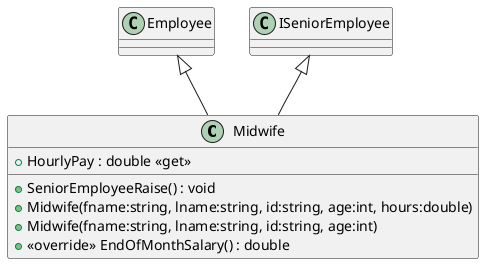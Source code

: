 @startuml
class Midwife {
    + HourlyPay : double <<get>>
    + SeniorEmployeeRaise() : void
    + Midwife(fname:string, lname:string, id:string, age:int, hours:double)
    + Midwife(fname:string, lname:string, id:string, age:int)
    + <<override>> EndOfMonthSalary() : double
}
Employee <|-- Midwife
ISeniorEmployee <|-- Midwife
@enduml
